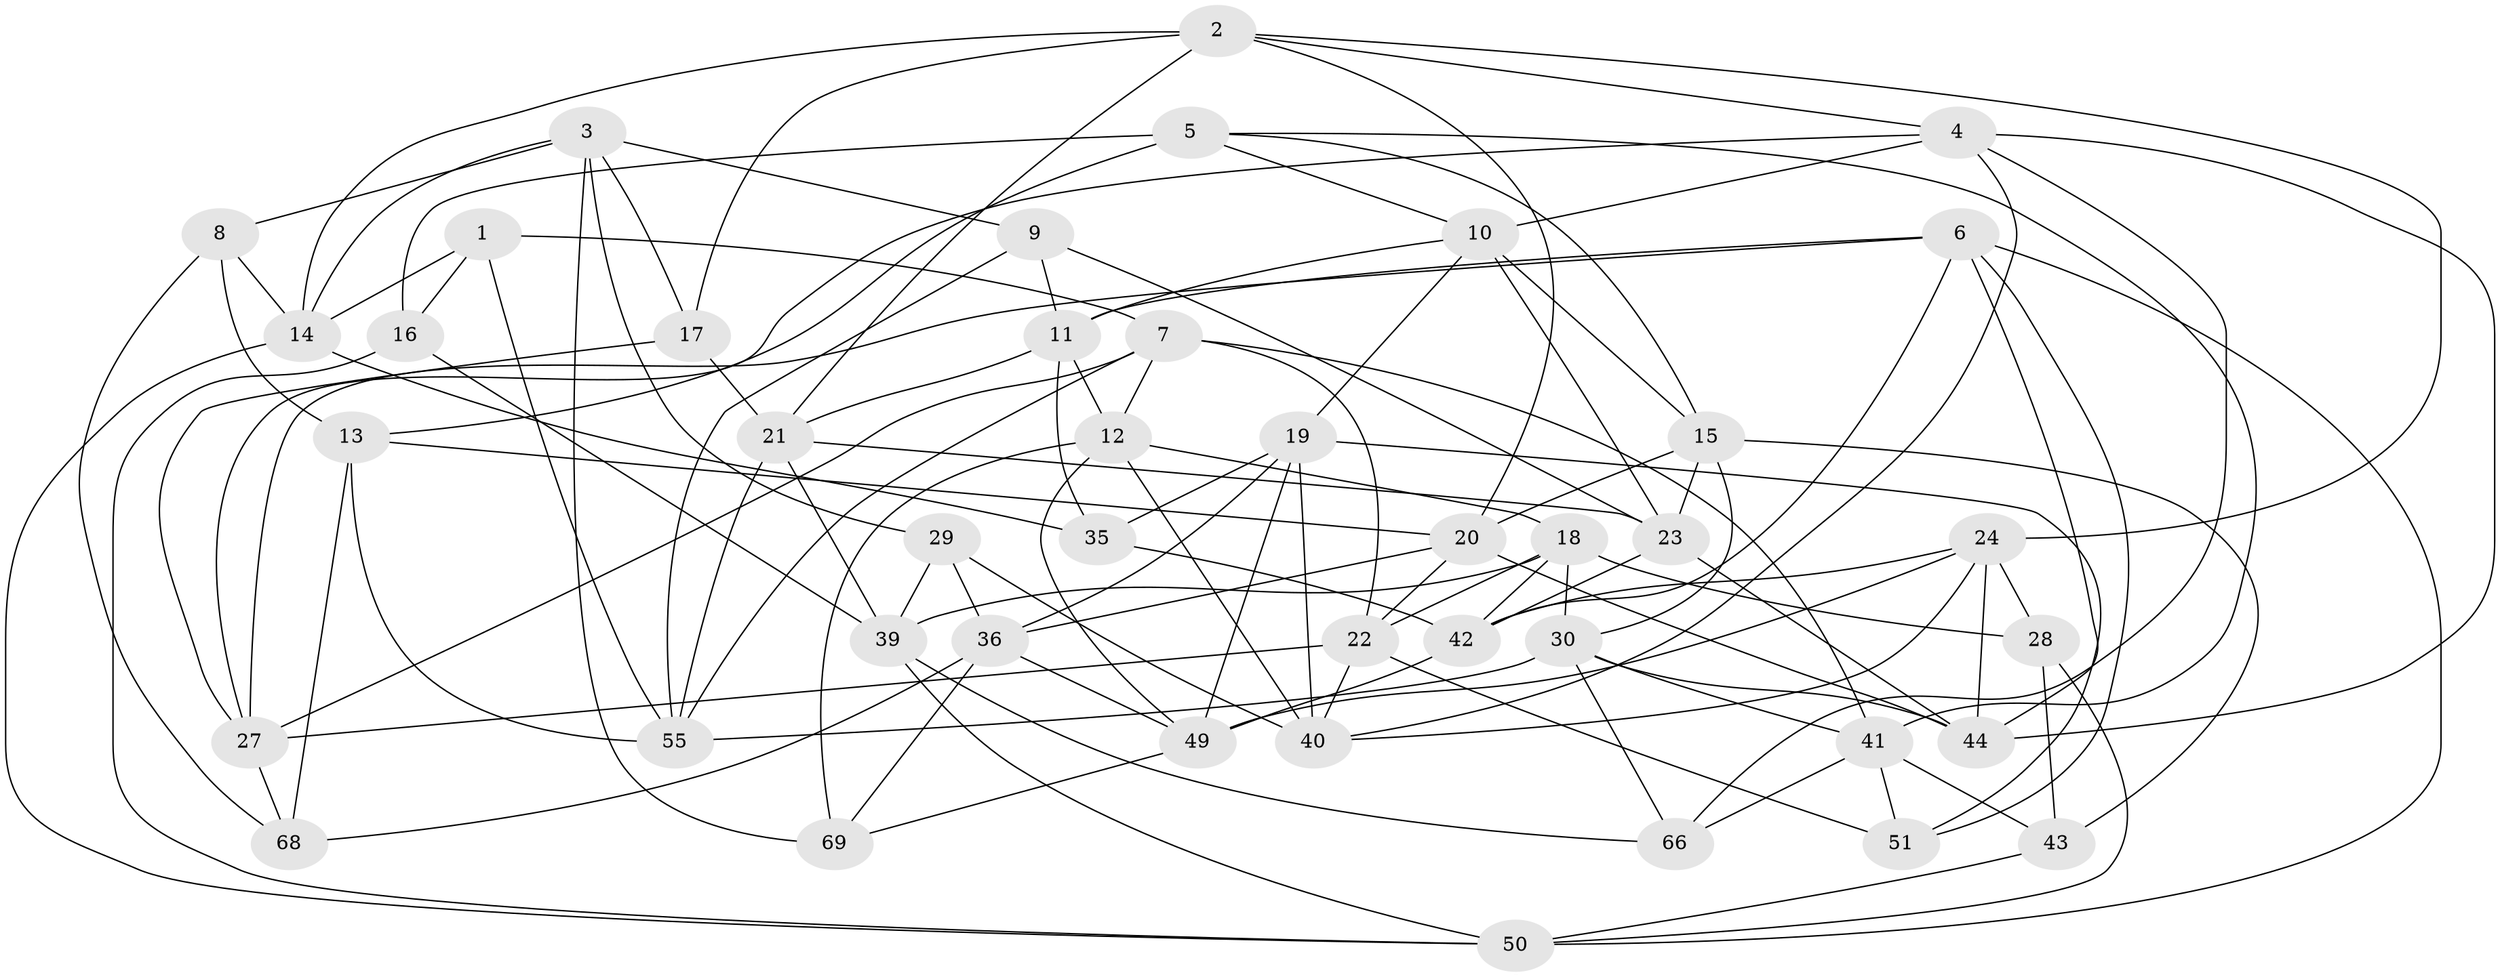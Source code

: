 // Generated by graph-tools (version 1.1) at 2025/52/02/27/25 19:52:32]
// undirected, 43 vertices, 115 edges
graph export_dot {
graph [start="1"]
  node [color=gray90,style=filled];
  1;
  2 [super="+67"];
  3 [super="+33"];
  4 [super="+46"];
  5 [super="+45"];
  6 [super="+26"];
  7 [super="+52"];
  8;
  9;
  10 [super="+56"];
  11 [super="+25"];
  12 [super="+37"];
  13 [super="+71"];
  14 [super="+31"];
  15 [super="+60"];
  16;
  17;
  18 [super="+47"];
  19 [super="+34"];
  20 [super="+64"];
  21 [super="+57"];
  22 [super="+70"];
  23 [super="+53"];
  24 [super="+32"];
  27 [super="+58"];
  28;
  29;
  30 [super="+54"];
  35;
  36 [super="+38"];
  39 [super="+48"];
  40 [super="+73"];
  41 [super="+61"];
  42 [super="+72"];
  43;
  44 [super="+59"];
  49 [super="+62"];
  50 [super="+63"];
  51;
  55 [super="+65"];
  66;
  68;
  69;
  1 -- 16;
  1 -- 55;
  1 -- 14;
  1 -- 7;
  2 -- 14;
  2 -- 21;
  2 -- 4;
  2 -- 24;
  2 -- 17;
  2 -- 20;
  3 -- 8;
  3 -- 14;
  3 -- 69;
  3 -- 9;
  3 -- 29;
  3 -- 17;
  4 -- 10;
  4 -- 40;
  4 -- 66;
  4 -- 27;
  4 -- 44;
  5 -- 41;
  5 -- 16;
  5 -- 10;
  5 -- 13 [weight=2];
  5 -- 15;
  6 -- 27;
  6 -- 50;
  6 -- 51;
  6 -- 42;
  6 -- 11;
  6 -- 44;
  7 -- 41;
  7 -- 12;
  7 -- 22;
  7 -- 27;
  7 -- 55;
  8 -- 68;
  8 -- 14;
  8 -- 13;
  9 -- 23;
  9 -- 11;
  9 -- 55;
  10 -- 11;
  10 -- 15;
  10 -- 23;
  10 -- 19;
  11 -- 35;
  11 -- 12;
  11 -- 21;
  12 -- 49;
  12 -- 40;
  12 -- 18;
  12 -- 69;
  13 -- 20;
  13 -- 55;
  13 -- 68;
  14 -- 35;
  14 -- 50;
  15 -- 23;
  15 -- 43;
  15 -- 30;
  15 -- 20;
  16 -- 39;
  16 -- 50;
  17 -- 21;
  17 -- 27;
  18 -- 22;
  18 -- 30;
  18 -- 28;
  18 -- 39;
  18 -- 42;
  19 -- 35;
  19 -- 51;
  19 -- 36;
  19 -- 40;
  19 -- 49;
  20 -- 36;
  20 -- 22;
  20 -- 44;
  21 -- 55;
  21 -- 23;
  21 -- 39;
  22 -- 27;
  22 -- 40;
  22 -- 51;
  23 -- 44;
  23 -- 42;
  24 -- 42;
  24 -- 40;
  24 -- 28;
  24 -- 49;
  24 -- 44;
  27 -- 68;
  28 -- 43;
  28 -- 50;
  29 -- 36;
  29 -- 40;
  29 -- 39;
  30 -- 66;
  30 -- 41;
  30 -- 44;
  30 -- 55;
  35 -- 42;
  36 -- 69;
  36 -- 68;
  36 -- 49;
  39 -- 50;
  39 -- 66;
  41 -- 43;
  41 -- 66;
  41 -- 51;
  42 -- 49;
  43 -- 50;
  49 -- 69;
}
